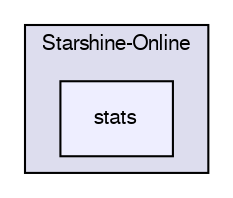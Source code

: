 digraph G {
  bgcolor=transparent;
  compound=true
  node [ fontsize="10", fontname="FreeSans"];
  edge [ labelfontsize="10", labelfontname="FreeSans"];
  subgraph clusterdir_fc4783848e8180fcf200063c2730ed60 {
    graph [ bgcolor="#ddddee", pencolor="black", label="Starshine-Online" fontname="FreeSans", fontsize="10", URL="dir_fc4783848e8180fcf200063c2730ed60.html"]
  dir_58c8dd3b676f8a1bb04a71d6817568df [shape=box, label="stats", style="filled", fillcolor="#eeeeff", pencolor="black", URL="dir_58c8dd3b676f8a1bb04a71d6817568df.html"];
  }
}
